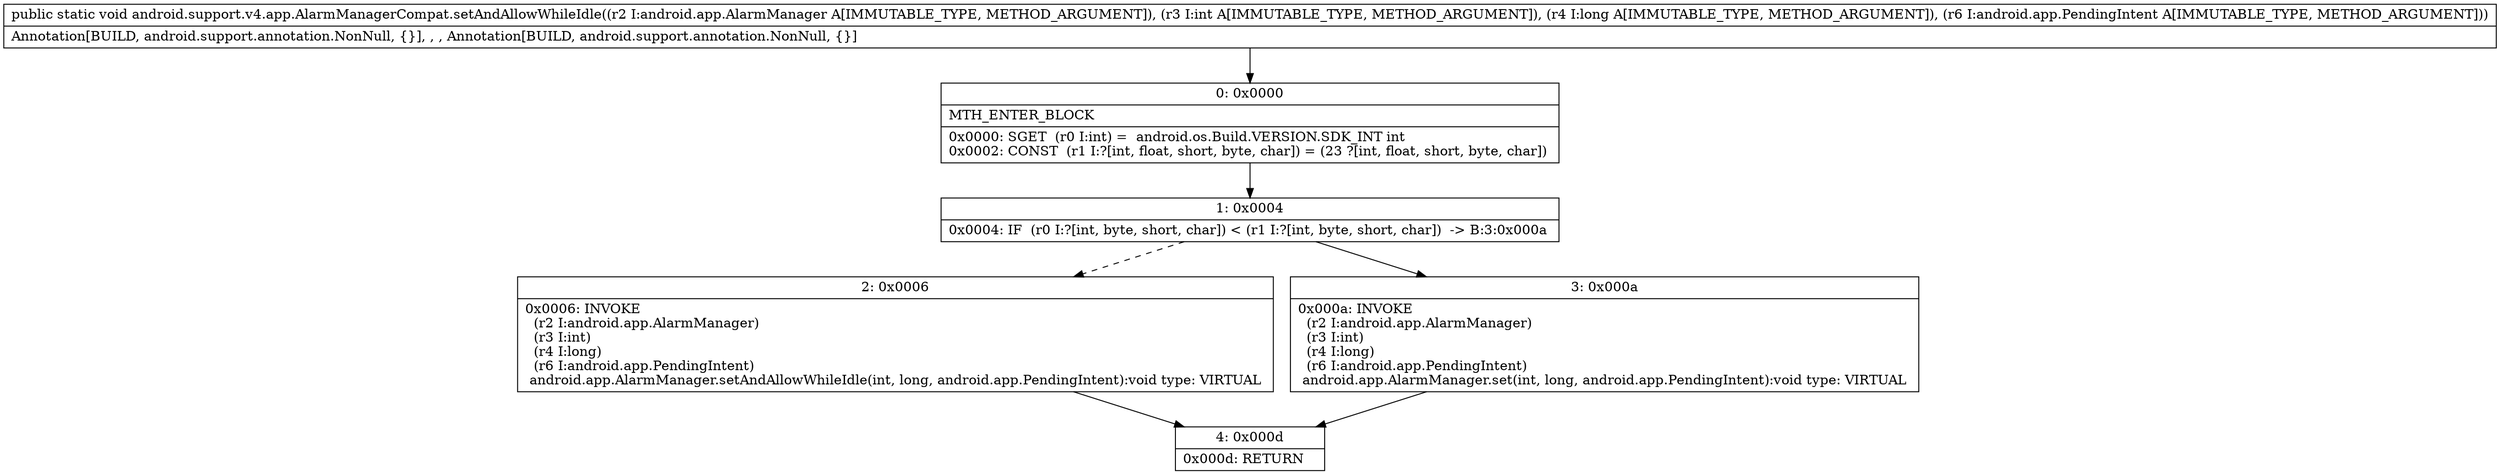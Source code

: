 digraph "CFG forandroid.support.v4.app.AlarmManagerCompat.setAndAllowWhileIdle(Landroid\/app\/AlarmManager;IJLandroid\/app\/PendingIntent;)V" {
Node_0 [shape=record,label="{0\:\ 0x0000|MTH_ENTER_BLOCK\l|0x0000: SGET  (r0 I:int) =  android.os.Build.VERSION.SDK_INT int \l0x0002: CONST  (r1 I:?[int, float, short, byte, char]) = (23 ?[int, float, short, byte, char]) \l}"];
Node_1 [shape=record,label="{1\:\ 0x0004|0x0004: IF  (r0 I:?[int, byte, short, char]) \< (r1 I:?[int, byte, short, char])  \-\> B:3:0x000a \l}"];
Node_2 [shape=record,label="{2\:\ 0x0006|0x0006: INVOKE  \l  (r2 I:android.app.AlarmManager)\l  (r3 I:int)\l  (r4 I:long)\l  (r6 I:android.app.PendingIntent)\l android.app.AlarmManager.setAndAllowWhileIdle(int, long, android.app.PendingIntent):void type: VIRTUAL \l}"];
Node_3 [shape=record,label="{3\:\ 0x000a|0x000a: INVOKE  \l  (r2 I:android.app.AlarmManager)\l  (r3 I:int)\l  (r4 I:long)\l  (r6 I:android.app.PendingIntent)\l android.app.AlarmManager.set(int, long, android.app.PendingIntent):void type: VIRTUAL \l}"];
Node_4 [shape=record,label="{4\:\ 0x000d|0x000d: RETURN   \l}"];
MethodNode[shape=record,label="{public static void android.support.v4.app.AlarmManagerCompat.setAndAllowWhileIdle((r2 I:android.app.AlarmManager A[IMMUTABLE_TYPE, METHOD_ARGUMENT]), (r3 I:int A[IMMUTABLE_TYPE, METHOD_ARGUMENT]), (r4 I:long A[IMMUTABLE_TYPE, METHOD_ARGUMENT]), (r6 I:android.app.PendingIntent A[IMMUTABLE_TYPE, METHOD_ARGUMENT]))  | Annotation[BUILD, android.support.annotation.NonNull, \{\}], , , Annotation[BUILD, android.support.annotation.NonNull, \{\}]\l}"];
MethodNode -> Node_0;
Node_0 -> Node_1;
Node_1 -> Node_2[style=dashed];
Node_1 -> Node_3;
Node_2 -> Node_4;
Node_3 -> Node_4;
}

